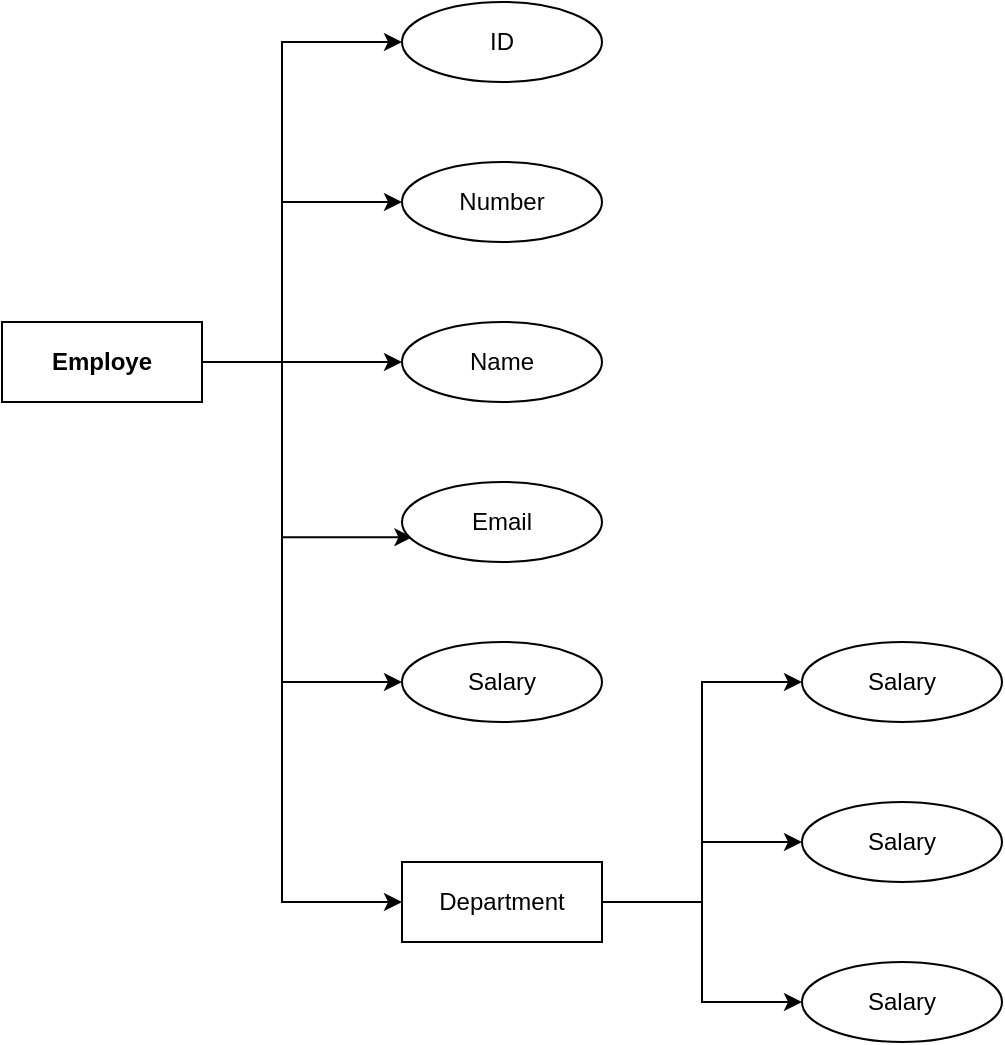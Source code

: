 <mxfile version="22.1.0" type="github">
  <diagram name="Page-1" id="e7e014a7-5840-1c2e-5031-d8a46d1fe8dd">
    <mxGraphModel dx="1313" dy="653" grid="1" gridSize="10" guides="1" tooltips="1" connect="1" arrows="1" fold="1" page="1" pageScale="1" pageWidth="1169" pageHeight="826" background="none" math="0" shadow="0">
      <root>
        <mxCell id="0" />
        <mxCell id="1" parent="0" />
        <mxCell id="MZzC99SMCp3GKgWhD1Pa-60" style="edgeStyle=orthogonalEdgeStyle;rounded=0;orthogonalLoop=1;jettySize=auto;html=1;exitX=1;exitY=0.5;exitDx=0;exitDy=0;entryX=0;entryY=0.5;entryDx=0;entryDy=0;" edge="1" parent="1" source="MZzC99SMCp3GKgWhD1Pa-66" target="MZzC99SMCp3GKgWhD1Pa-69">
          <mxGeometry relative="1" as="geometry" />
        </mxCell>
        <mxCell id="MZzC99SMCp3GKgWhD1Pa-61" style="edgeStyle=orthogonalEdgeStyle;rounded=0;orthogonalLoop=1;jettySize=auto;html=1;entryX=0;entryY=0.5;entryDx=0;entryDy=0;" edge="1" parent="1" source="MZzC99SMCp3GKgWhD1Pa-66" target="MZzC99SMCp3GKgWhD1Pa-68">
          <mxGeometry relative="1" as="geometry">
            <mxPoint x="450" y="173" as="targetPoint" />
            <Array as="points">
              <mxPoint x="440" y="333" />
              <mxPoint x="440" y="173" />
            </Array>
          </mxGeometry>
        </mxCell>
        <mxCell id="MZzC99SMCp3GKgWhD1Pa-62" style="edgeStyle=orthogonalEdgeStyle;rounded=0;orthogonalLoop=1;jettySize=auto;html=1;entryX=0.052;entryY=0.69;entryDx=0;entryDy=0;entryPerimeter=0;" edge="1" parent="1" source="MZzC99SMCp3GKgWhD1Pa-66" target="MZzC99SMCp3GKgWhD1Pa-67">
          <mxGeometry relative="1" as="geometry">
            <mxPoint x="350" y="513" as="targetPoint" />
            <Array as="points">
              <mxPoint x="440" y="333" />
              <mxPoint x="440" y="421" />
            </Array>
          </mxGeometry>
        </mxCell>
        <mxCell id="MZzC99SMCp3GKgWhD1Pa-63" style="edgeStyle=orthogonalEdgeStyle;rounded=0;orthogonalLoop=1;jettySize=auto;html=1;entryX=0;entryY=0.5;entryDx=0;entryDy=0;" edge="1" parent="1" source="MZzC99SMCp3GKgWhD1Pa-66" target="MZzC99SMCp3GKgWhD1Pa-71">
          <mxGeometry relative="1" as="geometry">
            <mxPoint x="400" y="463" as="targetPoint" />
            <Array as="points">
              <mxPoint x="440" y="333" />
              <mxPoint x="440" y="493" />
            </Array>
          </mxGeometry>
        </mxCell>
        <mxCell id="MZzC99SMCp3GKgWhD1Pa-64" style="edgeStyle=orthogonalEdgeStyle;rounded=0;orthogonalLoop=1;jettySize=auto;html=1;entryX=0;entryY=0.5;entryDx=0;entryDy=0;" edge="1" parent="1" source="MZzC99SMCp3GKgWhD1Pa-66" target="MZzC99SMCp3GKgWhD1Pa-70">
          <mxGeometry relative="1" as="geometry">
            <mxPoint x="450" y="243" as="targetPoint" />
            <Array as="points">
              <mxPoint x="440" y="333" />
              <mxPoint x="440" y="253" />
            </Array>
          </mxGeometry>
        </mxCell>
        <mxCell id="MZzC99SMCp3GKgWhD1Pa-65" style="edgeStyle=orthogonalEdgeStyle;rounded=0;orthogonalLoop=1;jettySize=auto;html=1;entryX=0;entryY=0.5;entryDx=0;entryDy=0;" edge="1" parent="1" source="MZzC99SMCp3GKgWhD1Pa-66" target="MZzC99SMCp3GKgWhD1Pa-73">
          <mxGeometry relative="1" as="geometry">
            <mxPoint x="490" y="573" as="targetPoint" />
            <Array as="points">
              <mxPoint x="440" y="333" />
              <mxPoint x="440" y="603" />
            </Array>
          </mxGeometry>
        </mxCell>
        <mxCell id="MZzC99SMCp3GKgWhD1Pa-66" value="Employe" style="whiteSpace=wrap;html=1;align=center;fontStyle=1" vertex="1" parent="1">
          <mxGeometry x="300" y="313" width="100" height="40" as="geometry" />
        </mxCell>
        <mxCell id="MZzC99SMCp3GKgWhD1Pa-67" value="Email" style="ellipse;whiteSpace=wrap;html=1;align=center;" vertex="1" parent="1">
          <mxGeometry x="500" y="393" width="100" height="40" as="geometry" />
        </mxCell>
        <mxCell id="MZzC99SMCp3GKgWhD1Pa-68" value="ID" style="ellipse;whiteSpace=wrap;html=1;align=center;" vertex="1" parent="1">
          <mxGeometry x="500" y="153" width="100" height="40" as="geometry" />
        </mxCell>
        <mxCell id="MZzC99SMCp3GKgWhD1Pa-69" value="Name" style="ellipse;whiteSpace=wrap;html=1;align=center;" vertex="1" parent="1">
          <mxGeometry x="500" y="313" width="100" height="40" as="geometry" />
        </mxCell>
        <mxCell id="MZzC99SMCp3GKgWhD1Pa-70" value="Number" style="ellipse;whiteSpace=wrap;html=1;align=center;" vertex="1" parent="1">
          <mxGeometry x="500" y="233" width="100" height="40" as="geometry" />
        </mxCell>
        <mxCell id="MZzC99SMCp3GKgWhD1Pa-71" value="Salary" style="ellipse;whiteSpace=wrap;html=1;align=center;" vertex="1" parent="1">
          <mxGeometry x="500" y="473" width="100" height="40" as="geometry" />
        </mxCell>
        <mxCell id="MZzC99SMCp3GKgWhD1Pa-72" value="" style="edgeStyle=orthogonalEdgeStyle;rounded=0;orthogonalLoop=1;jettySize=auto;html=1;" edge="1" parent="1" source="MZzC99SMCp3GKgWhD1Pa-73" target="MZzC99SMCp3GKgWhD1Pa-76">
          <mxGeometry relative="1" as="geometry" />
        </mxCell>
        <mxCell id="MZzC99SMCp3GKgWhD1Pa-73" value="Department" style="whiteSpace=wrap;html=1;align=center;" vertex="1" parent="1">
          <mxGeometry x="500" y="583" width="100" height="40" as="geometry" />
        </mxCell>
        <mxCell id="MZzC99SMCp3GKgWhD1Pa-74" value="Salary" style="ellipse;whiteSpace=wrap;html=1;align=center;" vertex="1" parent="1">
          <mxGeometry x="700" y="473" width="100" height="40" as="geometry" />
        </mxCell>
        <mxCell id="MZzC99SMCp3GKgWhD1Pa-75" value="Salary" style="ellipse;whiteSpace=wrap;html=1;align=center;" vertex="1" parent="1">
          <mxGeometry x="700" y="633" width="100" height="40" as="geometry" />
        </mxCell>
        <mxCell id="MZzC99SMCp3GKgWhD1Pa-76" value="Salary" style="ellipse;whiteSpace=wrap;html=1;align=center;" vertex="1" parent="1">
          <mxGeometry x="700" y="553" width="100" height="40" as="geometry" />
        </mxCell>
        <mxCell id="MZzC99SMCp3GKgWhD1Pa-77" value="" style="edgeStyle=none;orthogonalLoop=1;jettySize=auto;html=1;rounded=0;entryX=0;entryY=0.5;entryDx=0;entryDy=0;" edge="1" parent="1" target="MZzC99SMCp3GKgWhD1Pa-75">
          <mxGeometry width="100" relative="1" as="geometry">
            <mxPoint x="610" y="603" as="sourcePoint" />
            <mxPoint x="650" y="663" as="targetPoint" />
            <Array as="points">
              <mxPoint x="650" y="603" />
              <mxPoint x="650" y="653" />
            </Array>
          </mxGeometry>
        </mxCell>
        <mxCell id="MZzC99SMCp3GKgWhD1Pa-78" value="" style="edgeStyle=orthogonalEdgeStyle;rounded=0;orthogonalLoop=1;jettySize=auto;html=1;entryX=0;entryY=0.5;entryDx=0;entryDy=0;" edge="1" parent="1" source="MZzC99SMCp3GKgWhD1Pa-73" target="MZzC99SMCp3GKgWhD1Pa-74">
          <mxGeometry relative="1" as="geometry">
            <mxPoint x="610" y="603" as="sourcePoint" />
            <mxPoint x="660" y="493" as="targetPoint" />
            <Array as="points">
              <mxPoint x="650" y="603" />
              <mxPoint x="650" y="493" />
            </Array>
          </mxGeometry>
        </mxCell>
      </root>
    </mxGraphModel>
  </diagram>
</mxfile>
